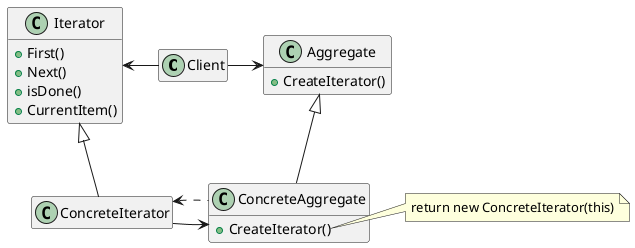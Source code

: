@startuml
'https://plantuml.com/class-diagram

class Client
hide Client members

class Iterator {
    + First()
    + Next()
    + isDone()
    + CurrentItem()
}
hide Iterator members
show Iterator methods

class Aggregate {
    + CreateIterator()
}
hide Aggregate members
show Aggregate methods

class ConcreteIterator
hide ConcreteIterator members

class ConcreteAggregate {
    + CreateIterator()
}
note right of ConcreteAggregate::CreateIterator
  return new ConcreteIterator(this)
end note
hide ConcreteAggregate members
show ConcreteAggregate methods

Aggregate <-left- Client
Iterator <-right- Client

Aggregate <|-- ConcreteAggregate
Iterator <|-- ConcreteIterator

ConcreteAggregate <-left- ConcreteIterator
ConcreteIterator <.right. ConcreteAggregate

@enduml